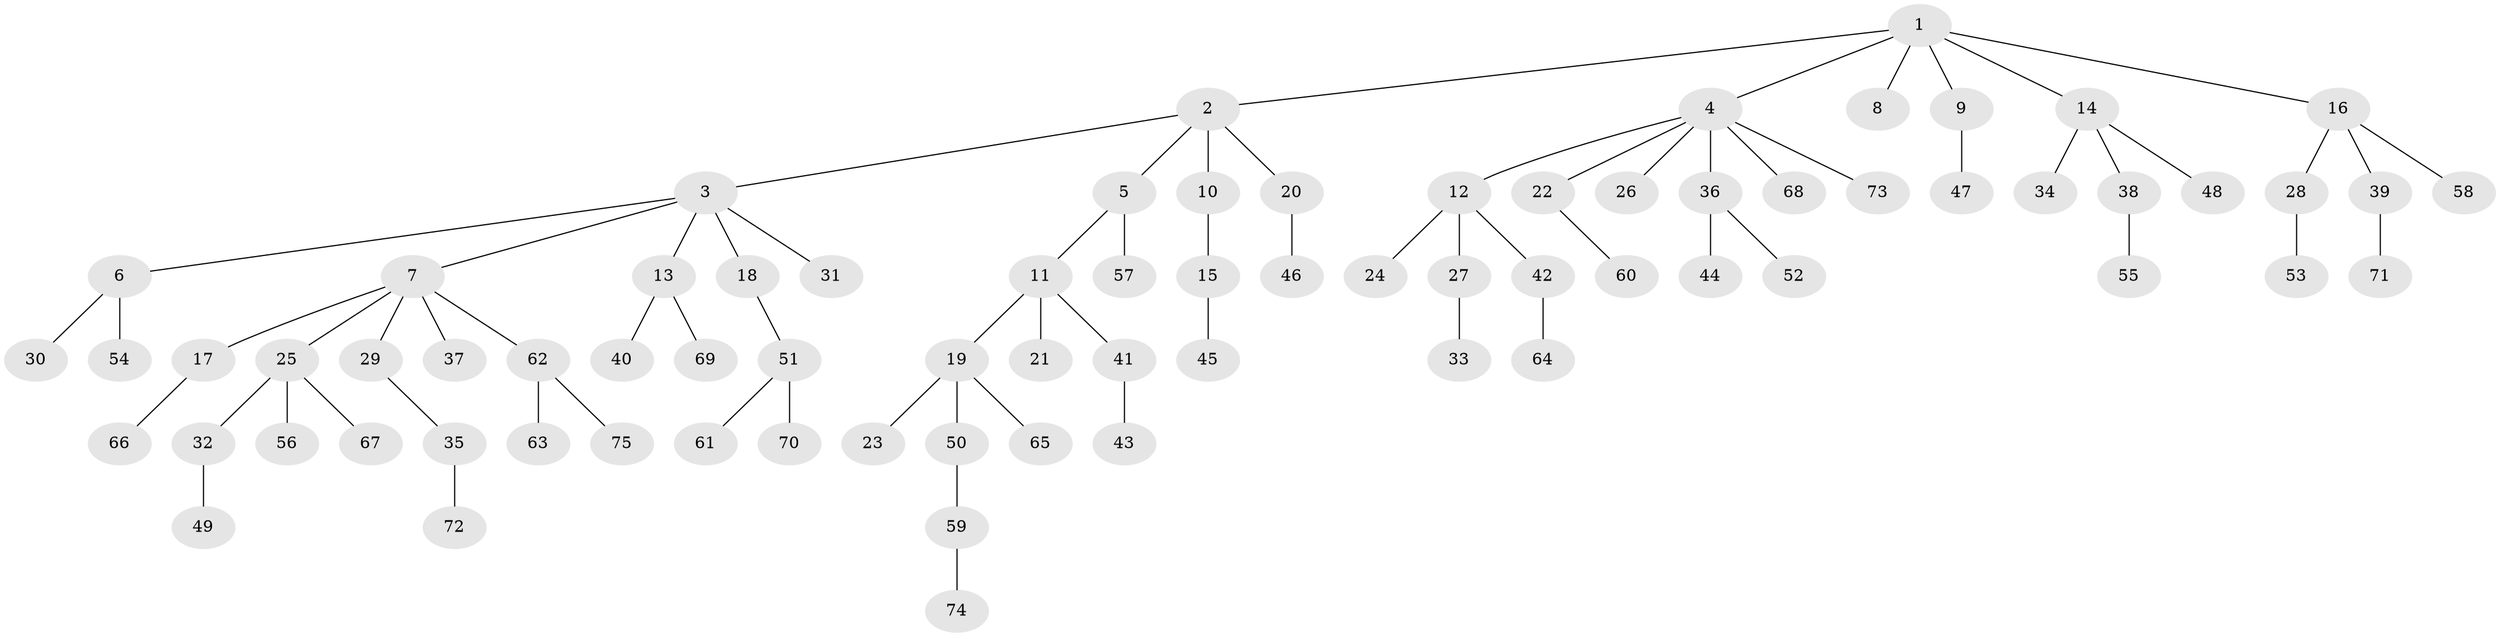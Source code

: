 // coarse degree distribution, {4: 0.16666666666666666, 2: 0.16666666666666666, 1: 0.5333333333333333, 3: 0.13333333333333333}
// Generated by graph-tools (version 1.1) at 2025/52/03/04/25 22:52:04]
// undirected, 75 vertices, 74 edges
graph export_dot {
  node [color=gray90,style=filled];
  1;
  2;
  3;
  4;
  5;
  6;
  7;
  8;
  9;
  10;
  11;
  12;
  13;
  14;
  15;
  16;
  17;
  18;
  19;
  20;
  21;
  22;
  23;
  24;
  25;
  26;
  27;
  28;
  29;
  30;
  31;
  32;
  33;
  34;
  35;
  36;
  37;
  38;
  39;
  40;
  41;
  42;
  43;
  44;
  45;
  46;
  47;
  48;
  49;
  50;
  51;
  52;
  53;
  54;
  55;
  56;
  57;
  58;
  59;
  60;
  61;
  62;
  63;
  64;
  65;
  66;
  67;
  68;
  69;
  70;
  71;
  72;
  73;
  74;
  75;
  1 -- 2;
  1 -- 4;
  1 -- 8;
  1 -- 9;
  1 -- 14;
  1 -- 16;
  2 -- 3;
  2 -- 5;
  2 -- 10;
  2 -- 20;
  3 -- 6;
  3 -- 7;
  3 -- 13;
  3 -- 18;
  3 -- 31;
  4 -- 12;
  4 -- 22;
  4 -- 26;
  4 -- 36;
  4 -- 68;
  4 -- 73;
  5 -- 11;
  5 -- 57;
  6 -- 30;
  6 -- 54;
  7 -- 17;
  7 -- 25;
  7 -- 29;
  7 -- 37;
  7 -- 62;
  9 -- 47;
  10 -- 15;
  11 -- 19;
  11 -- 21;
  11 -- 41;
  12 -- 24;
  12 -- 27;
  12 -- 42;
  13 -- 40;
  13 -- 69;
  14 -- 34;
  14 -- 38;
  14 -- 48;
  15 -- 45;
  16 -- 28;
  16 -- 39;
  16 -- 58;
  17 -- 66;
  18 -- 51;
  19 -- 23;
  19 -- 50;
  19 -- 65;
  20 -- 46;
  22 -- 60;
  25 -- 32;
  25 -- 56;
  25 -- 67;
  27 -- 33;
  28 -- 53;
  29 -- 35;
  32 -- 49;
  35 -- 72;
  36 -- 44;
  36 -- 52;
  38 -- 55;
  39 -- 71;
  41 -- 43;
  42 -- 64;
  50 -- 59;
  51 -- 61;
  51 -- 70;
  59 -- 74;
  62 -- 63;
  62 -- 75;
}
